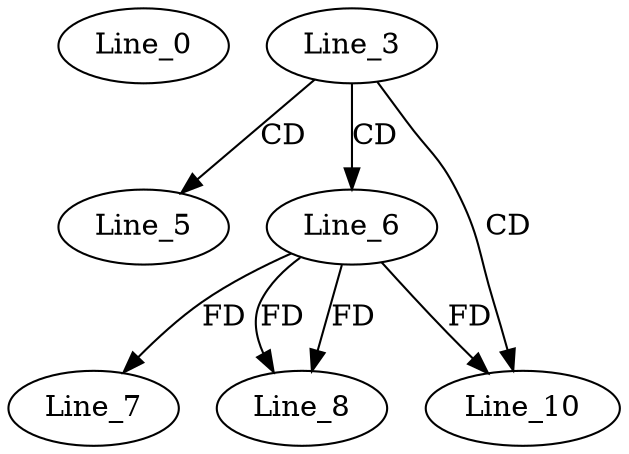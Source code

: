 digraph G {
  Line_0;
  Line_3;
  Line_5;
  Line_6;
  Line_7;
  Line_8;
  Line_8;
  Line_10;
  Line_3 -> Line_5 [ label="CD" ];
  Line_3 -> Line_6 [ label="CD" ];
  Line_6 -> Line_7 [ label="FD" ];
  Line_6 -> Line_8 [ label="FD" ];
  Line_6 -> Line_8 [ label="FD" ];
  Line_3 -> Line_10 [ label="CD" ];
  Line_6 -> Line_10 [ label="FD" ];
}
